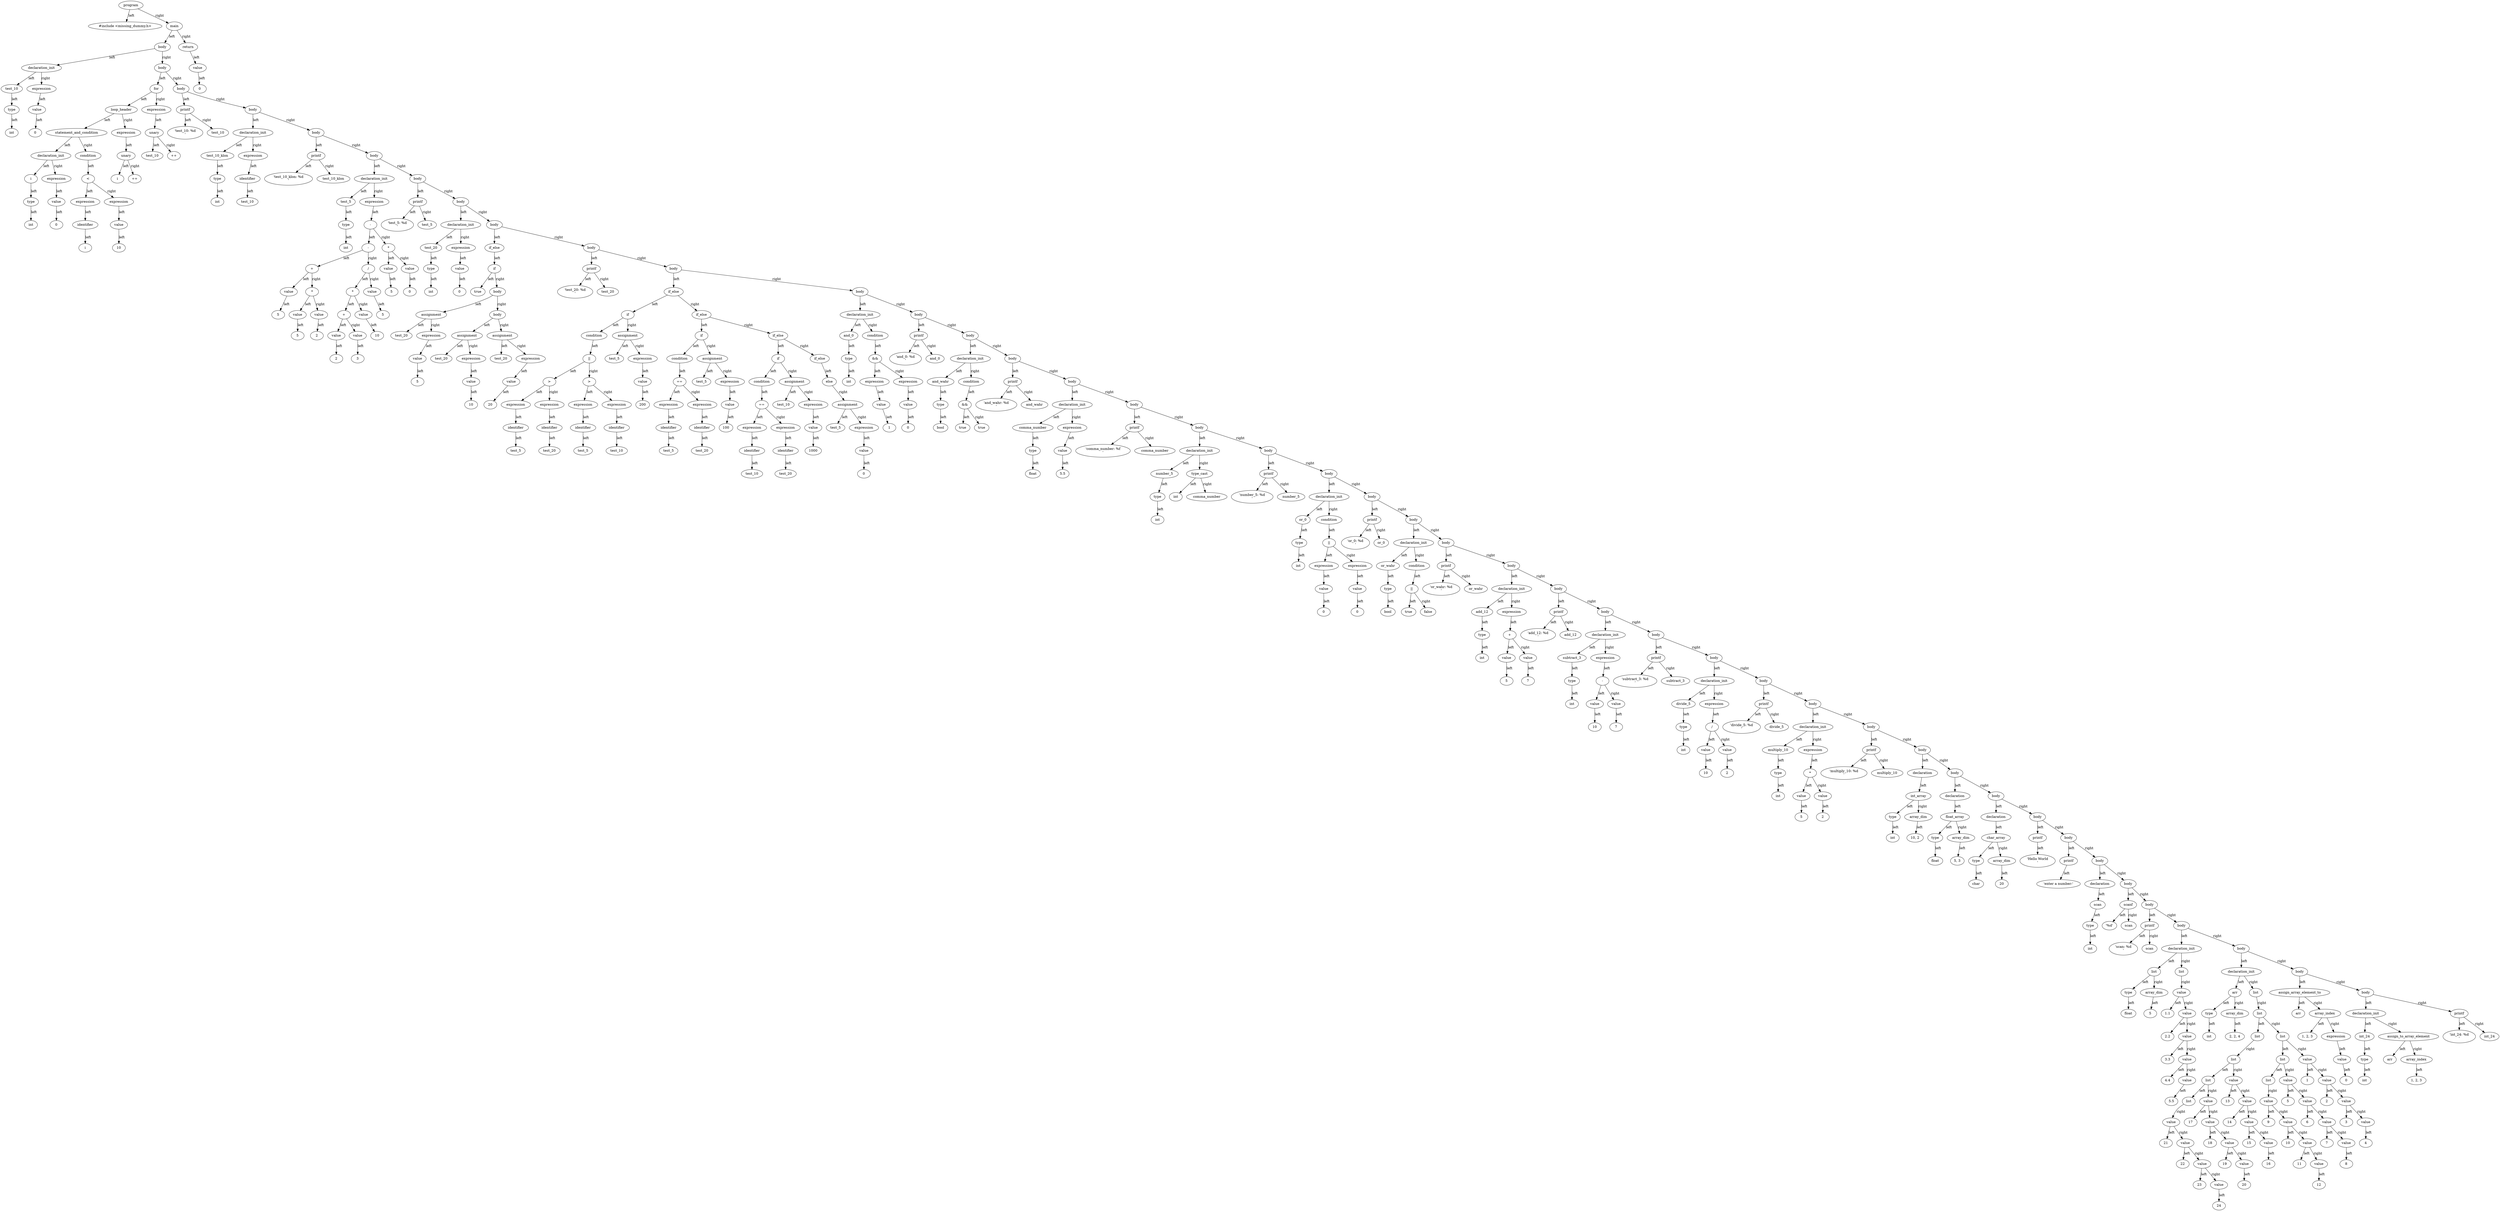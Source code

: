 digraph G {
"000001DC4036BE10" [label="program"];
"000001DC4036BE10" [label="program"];
"000001DC4036BE10" -> "000001DC4035E250" [label="left"];
"000001DC4035E250" [label="#include <missing_dummy.h>"];
"000001DC4035E250" [label="#include <missing_dummy.h>"];
"000001DC4036BE10" -> "000001DC4035E210" [label="right"];
"000001DC4035E210" [label="main"];
"000001DC4035E210" [label="main"];
"000001DC4035E210" -> "000001DC4036C350" [label="left"];
"000001DC4036C350" [label="body"];
"000001DC4036C350" [label="body"];
"000001DC4036C350" -> "000001DC4035DF90" [label="left"];
"000001DC4035DF90" [label="declaration_init"];
"000001DC4035DF90" [label="declaration_init"];
"000001DC4035DF90" -> "000001DC4035E270" [label="left"];
"000001DC4035E270" [label="test_10"];
"000001DC4035E270" [label="test_10"];
"000001DC4035E270" -> "000001DC4035DFB0" [label="left"];
"000001DC4035DFB0" [label="type"];
"000001DC4035DFB0" [label="type"];
"000001DC4035DFB0" -> "000001DC4035E010" [label="left"];
"000001DC4035E010" [label="int"];
"000001DC4035E010" [label="int"];
"000001DC4035DF90" -> "000001DC4035E1D0" [label="right"];
"000001DC4035E1D0" [label="expression"];
"000001DC4035E1D0" [label="expression"];
"000001DC4035E1D0" -> "000001DC4035E190" [label="left"];
"000001DC4035E190" [label="value"];
"000001DC4035E190" [label="value"];
"000001DC4035E190" -> "000001DC4035E0D0" [label="left"];
"000001DC4035E0D0" [label="0"];
"000001DC4035E0D0" [label="0"];
"000001DC4036C350" -> "000001DC4036C110" [label="right"];
"000001DC4036C110" [label="body"];
"000001DC4036C110" [label="body"];
"000001DC4036C110" -> "000001DC403648B0" [label="left"];
"000001DC403648B0" [label="for"];
"000001DC403648B0" [label="for"];
"000001DC403648B0" -> "000001DC40364CD0" [label="left"];
"000001DC40364CD0" [label="loop_header"];
"000001DC40364CD0" [label="loop_header"];
"000001DC40364CD0" -> "000001DC40364ED0" [label="left"];
"000001DC40364ED0" [label="statement_and_condition"];
"000001DC40364ED0" [label="statement_and_condition"];
"000001DC40364ED0" -> "000001DC40364D90" [label="left"];
"000001DC40364D90" [label="declaration_init"];
"000001DC40364D90" [label="declaration_init"];
"000001DC40364D90" -> "000001DC40364990" [label="left"];
"000001DC40364990" [label="i"];
"000001DC40364990" [label="i"];
"000001DC40364990" -> "000001DC4035E050" [label="left"];
"000001DC4035E050" [label="type"];
"000001DC4035E050" [label="type"];
"000001DC4035E050" -> "000001DC4035E030" [label="left"];
"000001DC4035E030" [label="int"];
"000001DC4035E030" [label="int"];
"000001DC40364D90" -> "000001DC4035E290" [label="right"];
"000001DC4035E290" [label="expression"];
"000001DC4035E290" [label="expression"];
"000001DC4035E290" -> "000001DC4035E110" [label="left"];
"000001DC4035E110" [label="value"];
"000001DC4035E110" [label="value"];
"000001DC4035E110" -> "000001DC4035E070" [label="left"];
"000001DC4035E070" [label="0"];
"000001DC4035E070" [label="0"];
"000001DC40364ED0" -> "000001DC40364FD0" [label="right"];
"000001DC40364FD0" [label="condition"];
"000001DC40364FD0" [label="condition"];
"000001DC40364FD0" -> "000001DC40364C90" [label="left"];
"000001DC40364C90" [label="<"];
"000001DC40364C90" [label="<"];
"000001DC40364C90" -> "000001DC40364C10" [label="left"];
"000001DC40364C10" [label="expression"];
"000001DC40364C10" [label="expression"];
"000001DC40364C10" -> "000001DC40364DF0" [label="left"];
"000001DC40364DF0" [label="identifier"];
"000001DC40364DF0" [label="identifier"];
"000001DC40364DF0" -> "000001DC40365030" [label="left"];
"000001DC40365030" [label="i"];
"000001DC40365030" [label="i"];
"000001DC40364C90" -> "000001DC40364B90" [label="right"];
"000001DC40364B90" [label="expression"];
"000001DC40364B90" [label="expression"];
"000001DC40364B90" -> "000001DC40364C30" [label="left"];
"000001DC40364C30" [label="value"];
"000001DC40364C30" [label="value"];
"000001DC40364C30" -> "000001DC403649F0" [label="left"];
"000001DC403649F0" [label="10"];
"000001DC403649F0" [label="10"];
"000001DC40364CD0" -> "000001DC40364A50" [label="right"];
"000001DC40364A50" [label="expression"];
"000001DC40364A50" [label="expression"];
"000001DC40364A50" -> "000001DC40364F10" [label="left"];
"000001DC40364F10" [label="unary"];
"000001DC40364F10" [label="unary"];
"000001DC40364F10" -> "000001DC40364CB0" [label="left"];
"000001DC40364CB0" [label="i"];
"000001DC40364CB0" [label="i"];
"000001DC40364F10" -> "000001DC40364AF0" [label="right"];
"000001DC40364AF0" [label="++"];
"000001DC40364AF0" [label="++"];
"000001DC403648B0" -> "000001DC40364C50" [label="right"];
"000001DC40364C50" [label="expression"];
"000001DC40364C50" [label="expression"];
"000001DC40364C50" -> "000001DC40364A90" [label="left"];
"000001DC40364A90" [label="unary"];
"000001DC40364A90" [label="unary"];
"000001DC40364A90" -> "000001DC40364E50" [label="left"];
"000001DC40364E50" [label="test_10"];
"000001DC40364E50" [label="test_10"];
"000001DC40364A90" -> "000001DC40364A70" [label="right"];
"000001DC40364A70" [label="++"];
"000001DC40364A70" [label="++"];
"000001DC4036C110" -> "000001DC4036C130" [label="right"];
"000001DC4036C130" [label="body"];
"000001DC4036C130" [label="body"];
"000001DC4036C130" -> "000001DC40364D70" [label="left"];
"000001DC40364D70" [label="printf"];
"000001DC40364D70" [label="printf"];
"000001DC40364D70" -> "000001DC40364950" [label="left"];
"000001DC40364950" [label="'test_10: %d\n'"];
"000001DC40364950" [label="'test_10: %d\n'"];
"000001DC40364D70" -> "000001DC40364DB0" [label="right"];
"000001DC40364DB0" [label="test_10"];
"000001DC40364DB0" [label="test_10"];
"000001DC4036C130" -> "000001DC4036BEB0" [label="right"];
"000001DC4036BEB0" [label="body"];
"000001DC4036BEB0" [label="body"];
"000001DC4036BEB0" -> "000001DC40364BF0" [label="left"];
"000001DC40364BF0" [label="declaration_init"];
"000001DC40364BF0" [label="declaration_init"];
"000001DC40364BF0" -> "000001DC40364930" [label="left"];
"000001DC40364930" [label="test_10_klon"];
"000001DC40364930" [label="test_10_klon"];
"000001DC40364930" -> "000001DC40364B50" [label="left"];
"000001DC40364B50" [label="type"];
"000001DC40364B50" [label="type"];
"000001DC40364B50" -> "000001DC40364B10" [label="left"];
"000001DC40364B10" [label="int"];
"000001DC40364B10" [label="int"];
"000001DC40364BF0" -> "000001DC40364BB0" [label="right"];
"000001DC40364BB0" [label="expression"];
"000001DC40364BB0" [label="expression"];
"000001DC40364BB0" -> "000001DC40364910" [label="left"];
"000001DC40364910" [label="identifier"];
"000001DC40364910" [label="identifier"];
"000001DC40364910" -> "000001DC40365010" [label="left"];
"000001DC40365010" [label="test_10"];
"000001DC40365010" [label="test_10"];
"000001DC4036BEB0" -> "000001DC4036C2D0" [label="right"];
"000001DC4036C2D0" [label="body"];
"000001DC4036C2D0" [label="body"];
"000001DC4036C2D0" -> "000001DC403649B0" [label="left"];
"000001DC403649B0" [label="printf"];
"000001DC403649B0" [label="printf"];
"000001DC403649B0" -> "000001DC40364D10" [label="left"];
"000001DC40364D10" [label="'test_10_klon: %d\n'"];
"000001DC40364D10" [label="'test_10_klon: %d\n'"];
"000001DC403649B0" -> "000001DC40364AD0" [label="right"];
"000001DC40364AD0" [label="test_10_klon"];
"000001DC40364AD0" [label="test_10_klon"];
"000001DC4036C2D0" -> "000001DC4036BE90" [label="right"];
"000001DC4036BE90" [label="body"];
"000001DC4036BE90" [label="body"];
"000001DC4036BE90" -> "000001DC403658F0" [label="left"];
"000001DC403658F0" [label="declaration_init"];
"000001DC403658F0" [label="declaration_init"];
"000001DC403658F0" -> "000001DC40365B30" [label="left"];
"000001DC40365B30" [label="test_5"];
"000001DC40365B30" [label="test_5"];
"000001DC40365B30" -> "000001DC403649D0" [label="left"];
"000001DC403649D0" [label="type"];
"000001DC403649D0" [label="type"];
"000001DC403649D0" -> "000001DC403648F0" [label="left"];
"000001DC403648F0" [label="int"];
"000001DC403648F0" [label="int"];
"000001DC403658F0" -> "000001DC40365970" [label="right"];
"000001DC40365970" [label="expression"];
"000001DC40365970" [label="expression"];
"000001DC40365970" -> "000001DC40365890" [label="left"];
"000001DC40365890" [label="-"];
"000001DC40365890" [label="-"];
"000001DC40365890" -> "000001DC40365850" [label="left"];
"000001DC40365850" [label="-"];
"000001DC40365850" [label="-"];
"000001DC40365850" -> "000001DC40365510" [label="left"];
"000001DC40365510" [label="+"];
"000001DC40365510" [label="+"];
"000001DC40365510" -> "000001DC40364E10" [label="left"];
"000001DC40364E10" [label="value"];
"000001DC40364E10" [label="value"];
"000001DC40364E10" -> "000001DC40364D50" [label="left"];
"000001DC40364D50" [label="5"];
"000001DC40364D50" [label="5"];
"000001DC40365510" -> "000001DC40365AF0" [label="right"];
"000001DC40365AF0" [label="*"];
"000001DC40365AF0" [label="*"];
"000001DC40365AF0" -> "000001DC40364E90" [label="left"];
"000001DC40364E90" [label="value"];
"000001DC40364E90" [label="value"];
"000001DC40364E90" -> "000001DC40364E70" [label="left"];
"000001DC40364E70" [label="5"];
"000001DC40364E70" [label="5"];
"000001DC40365AF0" -> "000001DC40364FB0" [label="right"];
"000001DC40364FB0" [label="value"];
"000001DC40364FB0" [label="value"];
"000001DC40364FB0" -> "000001DC40364F90" [label="left"];
"000001DC40364F90" [label="2"];
"000001DC40364F90" [label="2"];
"000001DC40365850" -> "000001DC40365550" [label="right"];
"000001DC40365550" [label="/"];
"000001DC40365550" [label="/"];
"000001DC40365550" -> "000001DC40365670" [label="left"];
"000001DC40365670" [label="*"];
"000001DC40365670" [label="*"];
"000001DC40365670" -> "000001DC40365950" [label="left"];
"000001DC40365950" [label="+"];
"000001DC40365950" [label="+"];
"000001DC40365950" -> "000001DC40365750" [label="left"];
"000001DC40365750" [label="value"];
"000001DC40365750" [label="value"];
"000001DC40365750" -> "000001DC40365B90" [label="left"];
"000001DC40365B90" [label="2"];
"000001DC40365B90" [label="2"];
"000001DC40365950" -> "000001DC40365C10" [label="right"];
"000001DC40365C10" [label="value"];
"000001DC40365C10" [label="value"];
"000001DC40365C10" -> "000001DC40365930" [label="left"];
"000001DC40365930" [label="3"];
"000001DC40365930" [label="3"];
"000001DC40365670" -> "000001DC40365B50" [label="right"];
"000001DC40365B50" [label="value"];
"000001DC40365B50" [label="value"];
"000001DC40365B50" -> "000001DC40365610" [label="left"];
"000001DC40365610" [label="10"];
"000001DC40365610" [label="10"];
"000001DC40365550" -> "000001DC40365A30" [label="right"];
"000001DC40365A30" [label="value"];
"000001DC40365A30" [label="value"];
"000001DC40365A30" -> "000001DC403657B0" [label="left"];
"000001DC403657B0" [label="5"];
"000001DC403657B0" [label="5"];
"000001DC40365890" -> "000001DC40365B10" [label="right"];
"000001DC40365B10" [label="*"];
"000001DC40365B10" [label="*"];
"000001DC40365B10" -> "000001DC40365630" [label="left"];
"000001DC40365630" [label="value"];
"000001DC40365630" [label="value"];
"000001DC40365630" -> "000001DC40365AD0" [label="left"];
"000001DC40365AD0" [label="5"];
"000001DC40365AD0" [label="5"];
"000001DC40365B10" -> "000001DC403655B0" [label="right"];
"000001DC403655B0" [label="value"];
"000001DC403655B0" [label="value"];
"000001DC403655B0" -> "000001DC40365870" [label="left"];
"000001DC40365870" [label="0"];
"000001DC40365870" [label="0"];
"000001DC4036BE90" -> "000001DC4036C490" [label="right"];
"000001DC4036C490" [label="body"];
"000001DC4036C490" [label="body"];
"000001DC4036C490" -> "000001DC403658D0" [label="left"];
"000001DC403658D0" [label="printf"];
"000001DC403658D0" [label="printf"];
"000001DC403658D0" -> "000001DC403659F0" [label="left"];
"000001DC403659F0" [label="'test_5: %d\n'"];
"000001DC403659F0" [label="'test_5: %d\n'"];
"000001DC403658D0" -> "000001DC40365BD0" [label="right"];
"000001DC40365BD0" [label="test_5"];
"000001DC40365BD0" [label="test_5"];
"000001DC4036C490" -> "000001DC4036C030" [label="right"];
"000001DC4036C030" [label="body"];
"000001DC4036C030" [label="body"];
"000001DC4036C030" -> "000001DC40365A10" [label="left"];
"000001DC40365A10" [label="declaration_init"];
"000001DC40365A10" [label="declaration_init"];
"000001DC40365A10" -> "000001DC40365990" [label="left"];
"000001DC40365990" [label="test_20"];
"000001DC40365990" [label="test_20"];
"000001DC40365990" -> "000001DC403656D0" [label="left"];
"000001DC403656D0" [label="type"];
"000001DC403656D0" [label="type"];
"000001DC403656D0" -> "000001DC40365650" [label="left"];
"000001DC40365650" [label="int"];
"000001DC40365650" [label="int"];
"000001DC40365A10" -> "000001DC40365690" [label="right"];
"000001DC40365690" [label="expression"];
"000001DC40365690" [label="expression"];
"000001DC40365690" -> "000001DC403659B0" [label="left"];
"000001DC403659B0" [label="value"];
"000001DC403659B0" [label="value"];
"000001DC403659B0" -> "000001DC40365570" [label="left"];
"000001DC40365570" [label="0"];
"000001DC40365570" [label="0"];
"000001DC4036C030" -> "000001DC4036C010" [label="right"];
"000001DC4036C010" [label="body"];
"000001DC4036C010" [label="body"];
"000001DC4036C010" -> "000001DC40366240" [label="left"];
"000001DC40366240" [label="if_else"];
"000001DC40366240" [label="if_else"];
"000001DC40366240" -> "000001DC403660E0" [label="left"];
"000001DC403660E0" [label="if"];
"000001DC403660E0" [label="if"];
"000001DC403660E0" -> "000001DC40365590" [label="left"];
"000001DC40365590" [label="true"];
"000001DC40365590" [label="true"];
"000001DC403660E0" -> "000001DC40366440" [label="right"];
"000001DC40366440" [label="body"];
"000001DC40366440" [label="body"];
"000001DC40366440" -> "000001DC40365710" [label="left"];
"000001DC40365710" [label="assignment"];
"000001DC40365710" [label="assignment"];
"000001DC40365710" -> "000001DC40365C50" [label="left"];
"000001DC40365C50" [label="test_20"];
"000001DC40365C50" [label="test_20"];
"000001DC40365710" -> "000001DC40365C30" [label="right"];
"000001DC40365C30" [label="expression"];
"000001DC40365C30" [label="expression"];
"000001DC40365C30" -> "000001DC403655D0" [label="left"];
"000001DC403655D0" [label="value"];
"000001DC403655D0" [label="value"];
"000001DC403655D0" -> "000001DC403656F0" [label="left"];
"000001DC403656F0" [label="5"];
"000001DC403656F0" [label="5"];
"000001DC40366440" -> "000001DC40366260" [label="right"];
"000001DC40366260" [label="body"];
"000001DC40366260" [label="body"];
"000001DC40366260" -> "000001DC40365830" [label="left"];
"000001DC40365830" [label="assignment"];
"000001DC40365830" [label="assignment"];
"000001DC40365830" -> "000001DC40365810" [label="left"];
"000001DC40365810" [label="test_20"];
"000001DC40365810" [label="test_20"];
"000001DC40365830" -> "000001DC403657D0" [label="right"];
"000001DC403657D0" [label="expression"];
"000001DC403657D0" [label="expression"];
"000001DC403657D0" -> "000001DC40365A50" [label="left"];
"000001DC40365A50" [label="value"];
"000001DC40365A50" [label="value"];
"000001DC40365A50" -> "000001DC40365770" [label="left"];
"000001DC40365770" [label="10"];
"000001DC40365770" [label="10"];
"000001DC40366260" -> "000001DC40365DC0" [label="right"];
"000001DC40365DC0" [label="assignment"];
"000001DC40365DC0" [label="assignment"];
"000001DC40365DC0" -> "000001DC40365F40" [label="left"];
"000001DC40365F40" [label="test_20"];
"000001DC40365F40" [label="test_20"];
"000001DC40365DC0" -> "000001DC403660A0" [label="right"];
"000001DC403660A0" [label="expression"];
"000001DC403660A0" [label="expression"];
"000001DC403660A0" -> "000001DC40365D60" [label="left"];
"000001DC40365D60" [label="value"];
"000001DC40365D60" [label="value"];
"000001DC40365D60" -> "000001DC40365EE0" [label="left"];
"000001DC40365EE0" [label="20"];
"000001DC40365EE0" [label="20"];
"000001DC4036C010" -> "000001DC4036C210" [label="right"];
"000001DC4036C210" [label="body"];
"000001DC4036C210" [label="body"];
"000001DC4036C210" -> "000001DC40365EA0" [label="left"];
"000001DC40365EA0" [label="printf"];
"000001DC40365EA0" [label="printf"];
"000001DC40365EA0" -> "000001DC40366180" [label="left"];
"000001DC40366180" [label="'test_20: %d\n'"];
"000001DC40366180" [label="'test_20: %d\n'"];
"000001DC40365EA0" -> "000001DC40366100" [label="right"];
"000001DC40366100" [label="test_20"];
"000001DC40366100" [label="test_20"];
"000001DC4036C210" -> "000001DC4036C1B0" [label="right"];
"000001DC4036C1B0" [label="body"];
"000001DC4036C1B0" [label="body"];
"000001DC4036C1B0" -> "000001DC403662E0" [label="left"];
"000001DC403662E0" [label="if_else"];
"000001DC403662E0" [label="if_else"];
"000001DC403662E0" -> "000001DC40365CE0" [label="left"];
"000001DC40365CE0" [label="if"];
"000001DC40365CE0" [label="if"];
"000001DC40365CE0" -> "000001DC40366400" [label="left"];
"000001DC40366400" [label="condition"];
"000001DC40366400" [label="condition"];
"000001DC40366400" -> "000001DC40366140" [label="left"];
"000001DC40366140" [label="||"];
"000001DC40366140" [label="||"];
"000001DC40366140" -> "000001DC40365DE0" [label="left"];
"000001DC40365DE0" [label=">"];
"000001DC40365DE0" [label=">"];
"000001DC40365DE0" -> "000001DC40366420" [label="left"];
"000001DC40366420" [label="expression"];
"000001DC40366420" [label="expression"];
"000001DC40366420" -> "000001DC40366280" [label="left"];
"000001DC40366280" [label="identifier"];
"000001DC40366280" [label="identifier"];
"000001DC40366280" -> "000001DC403661A0" [label="left"];
"000001DC403661A0" [label="test_5"];
"000001DC403661A0" [label="test_5"];
"000001DC40365DE0" -> "000001DC40365D40" [label="right"];
"000001DC40365D40" [label="expression"];
"000001DC40365D40" [label="expression"];
"000001DC40365D40" -> "000001DC403663A0" [label="left"];
"000001DC403663A0" [label="identifier"];
"000001DC403663A0" [label="identifier"];
"000001DC403663A0" -> "000001DC40366300" [label="left"];
"000001DC40366300" [label="test_20"];
"000001DC40366300" [label="test_20"];
"000001DC40366140" -> "000001DC403661E0" [label="right"];
"000001DC403661E0" [label=">"];
"000001DC403661E0" [label=">"];
"000001DC403661E0" -> "000001DC403663C0" [label="left"];
"000001DC403663C0" [label="expression"];
"000001DC403663C0" [label="expression"];
"000001DC403663C0" -> "000001DC40365FA0" [label="left"];
"000001DC40365FA0" [label="identifier"];
"000001DC40365FA0" [label="identifier"];
"000001DC40365FA0" -> "000001DC40365F20" [label="left"];
"000001DC40365F20" [label="test_5"];
"000001DC40365F20" [label="test_5"];
"000001DC403661E0" -> "000001DC40366120" [label="right"];
"000001DC40366120" [label="expression"];
"000001DC40366120" [label="expression"];
"000001DC40366120" -> "000001DC40365E60" [label="left"];
"000001DC40365E60" [label="identifier"];
"000001DC40365E60" [label="identifier"];
"000001DC40365E60" -> "000001DC40366340" [label="left"];
"000001DC40366340" [label="test_10"];
"000001DC40366340" [label="test_10"];
"000001DC40365CE0" -> "000001DC403662C0" [label="right"];
"000001DC403662C0" [label="assignment"];
"000001DC403662C0" [label="assignment"];
"000001DC403662C0" -> "000001DC40366360" [label="left"];
"000001DC40366360" [label="test_5"];
"000001DC40366360" [label="test_5"];
"000001DC403662C0" -> "000001DC40365F60" [label="right"];
"000001DC40365F60" [label="expression"];
"000001DC40365F60" [label="expression"];
"000001DC40365F60" -> "000001DC40365E00" [label="left"];
"000001DC40365E00" [label="value"];
"000001DC40365E00" [label="value"];
"000001DC40365E00" -> "000001DC403663E0" [label="left"];
"000001DC403663E0" [label="200"];
"000001DC403663E0" [label="200"];
"000001DC403662E0" -> "000001DC40366F40" [label="right"];
"000001DC40366F40" [label="if_else"];
"000001DC40366F40" [label="if_else"];
"000001DC40366F40" -> "000001DC40366B20" [label="left"];
"000001DC40366B20" [label="if"];
"000001DC40366B20" [label="if"];
"000001DC40366B20" -> "000001DC40366C20" [label="left"];
"000001DC40366C20" [label="condition"];
"000001DC40366C20" [label="condition"];
"000001DC40366C20" -> "000001DC40366A40" [label="left"];
"000001DC40366A40" [label="=="];
"000001DC40366A40" [label="=="];
"000001DC40366A40" -> "000001DC40365FC0" [label="left"];
"000001DC40365FC0" [label="expression"];
"000001DC40365FC0" [label="expression"];
"000001DC40365FC0" -> "000001DC40365D80" [label="left"];
"000001DC40365D80" [label="identifier"];
"000001DC40365D80" [label="identifier"];
"000001DC40365D80" -> "000001DC40365F00" [label="left"];
"000001DC40365F00" [label="test_5"];
"000001DC40365F00" [label="test_5"];
"000001DC40366A40" -> "000001DC40366E80" [label="right"];
"000001DC40366E80" [label="expression"];
"000001DC40366E80" [label="expression"];
"000001DC40366E80" -> "000001DC40366060" [label="left"];
"000001DC40366060" [label="identifier"];
"000001DC40366060" [label="identifier"];
"000001DC40366060" -> "000001DC40366020" [label="left"];
"000001DC40366020" [label="test_20"];
"000001DC40366020" [label="test_20"];
"000001DC40366B20" -> "000001DC40366DA0" [label="right"];
"000001DC40366DA0" [label="assignment"];
"000001DC40366DA0" [label="assignment"];
"000001DC40366DA0" -> "000001DC40366D80" [label="left"];
"000001DC40366D80" [label="test_5"];
"000001DC40366D80" [label="test_5"];
"000001DC40366DA0" -> "000001DC40367060" [label="right"];
"000001DC40367060" [label="expression"];
"000001DC40367060" [label="expression"];
"000001DC40367060" -> "000001DC40366D20" [label="left"];
"000001DC40366D20" [label="value"];
"000001DC40366D20" [label="value"];
"000001DC40366D20" -> "000001DC40366D00" [label="left"];
"000001DC40366D00" [label="100"];
"000001DC40366D00" [label="100"];
"000001DC40366F40" -> "000001DC40366DC0" [label="right"];
"000001DC40366DC0" [label="if_else"];
"000001DC40366DC0" [label="if_else"];
"000001DC40366DC0" -> "000001DC40366E00" [label="left"];
"000001DC40366E00" [label="if"];
"000001DC40366E00" [label="if"];
"000001DC40366E00" -> "000001DC40367040" [label="left"];
"000001DC40367040" [label="condition"];
"000001DC40367040" [label="condition"];
"000001DC40367040" -> "000001DC40366980" [label="left"];
"000001DC40366980" [label="=="];
"000001DC40366980" [label="=="];
"000001DC40366980" -> "000001DC40367000" [label="left"];
"000001DC40367000" [label="expression"];
"000001DC40367000" [label="expression"];
"000001DC40367000" -> "000001DC40366EE0" [label="left"];
"000001DC40366EE0" [label="identifier"];
"000001DC40366EE0" [label="identifier"];
"000001DC40366EE0" -> "000001DC40366E60" [label="left"];
"000001DC40366E60" [label="test_10"];
"000001DC40366E60" [label="test_10"];
"000001DC40366980" -> "000001DC40366BA0" [label="right"];
"000001DC40366BA0" [label="expression"];
"000001DC40366BA0" [label="expression"];
"000001DC40366BA0" -> "000001DC40366D40" [label="left"];
"000001DC40366D40" [label="identifier"];
"000001DC40366D40" [label="identifier"];
"000001DC40366D40" -> "000001DC40366C40" [label="left"];
"000001DC40366C40" [label="test_20"];
"000001DC40366C40" [label="test_20"];
"000001DC40366E00" -> "000001DC40366960" [label="right"];
"000001DC40366960" [label="assignment"];
"000001DC40366960" [label="assignment"];
"000001DC40366960" -> "000001DC40366C60" [label="left"];
"000001DC40366C60" [label="test_10"];
"000001DC40366C60" [label="test_10"];
"000001DC40366960" -> "000001DC40366920" [label="right"];
"000001DC40366920" [label="expression"];
"000001DC40366920" [label="expression"];
"000001DC40366920" -> "000001DC40366900" [label="left"];
"000001DC40366900" [label="value"];
"000001DC40366900" [label="value"];
"000001DC40366900" -> "000001DC403669C0" [label="left"];
"000001DC403669C0" [label="1000"];
"000001DC403669C0" [label="1000"];
"000001DC40366DC0" -> "000001DC40366E20" [label="right"];
"000001DC40366E20" [label="if_else"];
"000001DC40366E20" [label="if_else"];
"000001DC40366E20" -> "000001DC40366EA0" [label="left"];
"000001DC40366EA0" [label="else"];
"000001DC40366EA0" [label="else"];
"000001DC40366EA0" -> "000001DC40366CE0" [label="right"];
"000001DC40366CE0" [label="assignment"];
"000001DC40366CE0" [label="assignment"];
"000001DC40366CE0" -> "000001DC40366B80" [label="left"];
"000001DC40366B80" [label="test_5"];
"000001DC40366B80" [label="test_5"];
"000001DC40366CE0" -> "000001DC403669A0" [label="right"];
"000001DC403669A0" [label="expression"];
"000001DC403669A0" [label="expression"];
"000001DC403669A0" -> "000001DC40366CA0" [label="left"];
"000001DC40366CA0" [label="value"];
"000001DC40366CA0" [label="value"];
"000001DC40366CA0" -> "000001DC40366C80" [label="left"];
"000001DC40366C80" [label="0"];
"000001DC40366C80" [label="0"];
"000001DC4036C1B0" -> "000001DC4036AC90" [label="right"];
"000001DC4036AC90" [label="body"];
"000001DC4036AC90" [label="body"];
"000001DC4036AC90" -> "000001DC40366A20" [label="left"];
"000001DC40366A20" [label="declaration_init"];
"000001DC40366A20" [label="declaration_init"];
"000001DC40366A20" -> "000001DC40366A00" [label="left"];
"000001DC40366A00" [label="and_0"];
"000001DC40366A00" [label="and_0"];
"000001DC40366A00" -> "000001DC40366E40" [label="left"];
"000001DC40366E40" [label="type"];
"000001DC40366E40" [label="type"];
"000001DC40366E40" -> "000001DC40366A60" [label="left"];
"000001DC40366A60" [label="int"];
"000001DC40366A60" [label="int"];
"000001DC40366A20" -> "000001DC40366FC0" [label="right"];
"000001DC40366FC0" [label="condition"];
"000001DC40366FC0" [label="condition"];
"000001DC40366FC0" -> "000001DC40366F80" [label="left"];
"000001DC40366F80" [label="&&"];
"000001DC40366F80" [label="&&"];
"000001DC40366F80" -> "000001DC40366FA0" [label="left"];
"000001DC40366FA0" [label="expression"];
"000001DC40366FA0" [label="expression"];
"000001DC40366FA0" -> "000001DC40366EC0" [label="left"];
"000001DC40366EC0" [label="value"];
"000001DC40366EC0" [label="value"];
"000001DC40366EC0" -> "000001DC403669E0" [label="left"];
"000001DC403669E0" [label="1"];
"000001DC403669E0" [label="1"];
"000001DC40366F80" -> "000001DC40366F20" [label="right"];
"000001DC40366F20" [label="expression"];
"000001DC40366F20" [label="expression"];
"000001DC40366F20" -> "000001DC40366F60" [label="left"];
"000001DC40366F60" [label="value"];
"000001DC40366F60" [label="value"];
"000001DC40366F60" -> "000001DC40366F00" [label="left"];
"000001DC40366F00" [label="0"];
"000001DC40366F00" [label="0"];
"000001DC4036AC90" -> "000001DC4036AC70" [label="right"];
"000001DC4036AC70" [label="body"];
"000001DC4036AC70" [label="body"];
"000001DC4036AC70" -> "000001DC403674B0" [label="left"];
"000001DC403674B0" [label="printf"];
"000001DC403674B0" [label="printf"];
"000001DC403674B0" -> "000001DC40367270" [label="left"];
"000001DC40367270" [label="'and_0: %d\n'"];
"000001DC40367270" [label="'and_0: %d\n'"];
"000001DC403674B0" -> "000001DC40367390" [label="right"];
"000001DC40367390" [label="and_0"];
"000001DC40367390" [label="and_0"];
"000001DC4036AC70" -> "000001DC4036AC30" [label="right"];
"000001DC4036AC30" [label="body"];
"000001DC4036AC30" [label="body"];
"000001DC4036AC30" -> "000001DC40367650" [label="left"];
"000001DC40367650" [label="declaration_init"];
"000001DC40367650" [label="declaration_init"];
"000001DC40367650" -> "000001DC40367470" [label="left"];
"000001DC40367470" [label="and_wahr"];
"000001DC40367470" [label="and_wahr"];
"000001DC40367470" -> "000001DC40367630" [label="left"];
"000001DC40367630" [label="type"];
"000001DC40367630" [label="type"];
"000001DC40367630" -> "000001DC40367290" [label="left"];
"000001DC40367290" [label="bool"];
"000001DC40367290" [label="bool"];
"000001DC40367650" -> "000001DC40367150" [label="right"];
"000001DC40367150" [label="condition"];
"000001DC40367150" [label="condition"];
"000001DC40367150" -> "000001DC40367170" [label="left"];
"000001DC40367170" [label="&&"];
"000001DC40367170" [label="&&"];
"000001DC40367170" -> "000001DC40367750" [label="left"];
"000001DC40367750" [label="true"];
"000001DC40367750" [label="true"];
"000001DC40367170" -> "000001DC403673B0" [label="right"];
"000001DC403673B0" [label="true"];
"000001DC403673B0" [label="true"];
"000001DC4036AC30" -> "000001DC4036AC10" [label="right"];
"000001DC4036AC10" [label="body"];
"000001DC4036AC10" [label="body"];
"000001DC4036AC10" -> "000001DC40367210" [label="left"];
"000001DC40367210" [label="printf"];
"000001DC40367210" [label="printf"];
"000001DC40367210" -> "000001DC403674D0" [label="left"];
"000001DC403674D0" [label="'and_wahr: %d\n'"];
"000001DC403674D0" [label="'and_wahr: %d\n'"];
"000001DC40367210" -> "000001DC403671B0" [label="right"];
"000001DC403671B0" [label="and_wahr"];
"000001DC403671B0" [label="and_wahr"];
"000001DC4036AC10" -> "000001DC4036ABD0" [label="right"];
"000001DC4036ABD0" [label="body"];
"000001DC4036ABD0" [label="body"];
"000001DC4036ABD0" -> "000001DC403674F0" [label="left"];
"000001DC403674F0" [label="declaration_init"];
"000001DC403674F0" [label="declaration_init"];
"000001DC403674F0" -> "000001DC40367590" [label="left"];
"000001DC40367590" [label="comma_number"];
"000001DC40367590" [label="comma_number"];
"000001DC40367590" -> "000001DC403677F0" [label="left"];
"000001DC403677F0" [label="type"];
"000001DC403677F0" [label="type"];
"000001DC403677F0" -> "000001DC403671D0" [label="left"];
"000001DC403671D0" [label="float"];
"000001DC403671D0" [label="float"];
"000001DC403674F0" -> "000001DC40367570" [label="right"];
"000001DC40367570" [label="expression"];
"000001DC40367570" [label="expression"];
"000001DC40367570" -> "000001DC40367810" [label="left"];
"000001DC40367810" [label="value"];
"000001DC40367810" [label="value"];
"000001DC40367810" -> "000001DC40367130" [label="left"];
"000001DC40367130" [label="5.5"];
"000001DC40367130" [label="5.5"];
"000001DC4036ABD0" -> "000001DC4036ABB0" [label="right"];
"000001DC4036ABB0" [label="body"];
"000001DC4036ABB0" [label="body"];
"000001DC4036ABB0" -> "000001DC403671F0" [label="left"];
"000001DC403671F0" [label="printf"];
"000001DC403671F0" [label="printf"];
"000001DC403671F0" -> "000001DC40367690" [label="left"];
"000001DC40367690" [label="'comma_number: %f\n'"];
"000001DC40367690" [label="'comma_number: %f\n'"];
"000001DC403671F0" -> "000001DC40367510" [label="right"];
"000001DC40367510" [label="comma_number"];
"000001DC40367510" [label="comma_number"];
"000001DC4036ABB0" -> "000001DC4036AF10" [label="right"];
"000001DC4036AF10" [label="body"];
"000001DC4036AF10" [label="body"];
"000001DC4036AF10" -> "000001DC403676F0" [label="left"];
"000001DC403676F0" [label="declaration_init"];
"000001DC403676F0" [label="declaration_init"];
"000001DC403676F0" -> "000001DC403673F0" [label="left"];
"000001DC403673F0" [label="number_5"];
"000001DC403673F0" [label="number_5"];
"000001DC403673F0" -> "000001DC40367310" [label="left"];
"000001DC40367310" [label="type"];
"000001DC40367310" [label="type"];
"000001DC40367310" -> "000001DC403675D0" [label="left"];
"000001DC403675D0" [label="int"];
"000001DC403675D0" [label="int"];
"000001DC403676F0" -> "000001DC403676D0" [label="right"];
"000001DC403676D0" [label="type_cast"];
"000001DC403676D0" [label="type_cast"];
"000001DC403676D0" -> "000001DC403673D0" [label="left"];
"000001DC403673D0" [label="int"];
"000001DC403673D0" [label="int"];
"000001DC403676D0" -> "000001DC40367250" [label="right"];
"000001DC40367250" [label="comma_number"];
"000001DC40367250" [label="comma_number"];
"000001DC4036AF10" -> "000001DC4036AEF0" [label="right"];
"000001DC4036AEF0" [label="body"];
"000001DC4036AEF0" [label="body"];
"000001DC4036AEF0" -> "000001DC40367850" [label="left"];
"000001DC40367850" [label="printf"];
"000001DC40367850" [label="printf"];
"000001DC40367850" -> "000001DC40367730" [label="left"];
"000001DC40367730" [label="'number_5: %d\n'"];
"000001DC40367730" [label="'number_5: %d\n'"];
"000001DC40367850" -> "000001DC403677D0" [label="right"];
"000001DC403677D0" [label="number_5"];
"000001DC403677D0" [label="number_5"];
"000001DC4036AEF0" -> "000001DC4036A9D0" [label="right"];
"000001DC4036A9D0" [label="body"];
"000001DC4036A9D0" [label="body"];
"000001DC4036A9D0" -> "000001DC403683F0" [label="left"];
"000001DC403683F0" [label="declaration_init"];
"000001DC403683F0" [label="declaration_init"];
"000001DC403683F0" -> "000001DC40368010" [label="left"];
"000001DC40368010" [label="or_0"];
"000001DC40368010" [label="or_0"];
"000001DC40368010" -> "000001DC40367D30" [label="left"];
"000001DC40367D30" [label="type"];
"000001DC40367D30" [label="type"];
"000001DC40367D30" -> "000001DC40367110" [label="left"];
"000001DC40367110" [label="int"];
"000001DC40367110" [label="int"];
"000001DC403683F0" -> "000001DC40367F90" [label="right"];
"000001DC40367F90" [label="condition"];
"000001DC40367F90" [label="condition"];
"000001DC40367F90" -> "000001DC40368230" [label="left"];
"000001DC40368230" [label="||"];
"000001DC40368230" [label="||"];
"000001DC40368230" -> "000001DC40368370" [label="left"];
"000001DC40368370" [label="expression"];
"000001DC40368370" [label="expression"];
"000001DC40368370" -> "000001DC403681F0" [label="left"];
"000001DC403681F0" [label="value"];
"000001DC403681F0" [label="value"];
"000001DC403681F0" -> "000001DC40367E10" [label="left"];
"000001DC40367E10" [label="0"];
"000001DC40367E10" [label="0"];
"000001DC40368230" -> "000001DC40367E30" [label="right"];
"000001DC40367E30" [label="expression"];
"000001DC40367E30" [label="expression"];
"000001DC40367E30" -> "000001DC40367DB0" [label="left"];
"000001DC40367DB0" [label="value"];
"000001DC40367DB0" [label="value"];
"000001DC40367DB0" -> "000001DC40368410" [label="left"];
"000001DC40368410" [label="0"];
"000001DC40368410" [label="0"];
"000001DC4036A9D0" -> "000001DC4036AB70" [label="right"];
"000001DC4036AB70" [label="body"];
"000001DC4036AB70" [label="body"];
"000001DC4036AB70" -> "000001DC40368030" [label="left"];
"000001DC40368030" [label="printf"];
"000001DC40368030" [label="printf"];
"000001DC40368030" -> "000001DC40367E90" [label="left"];
"000001DC40367E90" [label="'or_0: %d\n'"];
"000001DC40367E90" [label="'or_0: %d\n'"];
"000001DC40368030" -> "000001DC403680B0" [label="right"];
"000001DC403680B0" [label="or_0"];
"000001DC403680B0" [label="or_0"];
"000001DC4036AB70" -> "000001DC4036AA30" [label="right"];
"000001DC4036AA30" [label="body"];
"000001DC4036AA30" [label="body"];
"000001DC4036AA30" -> "000001DC403682B0" [label="left"];
"000001DC403682B0" [label="declaration_init"];
"000001DC403682B0" [label="declaration_init"];
"000001DC403682B0" -> "000001DC403684B0" [label="left"];
"000001DC403684B0" [label="or_wahr"];
"000001DC403684B0" [label="or_wahr"];
"000001DC403684B0" -> "000001DC40368470" [label="left"];
"000001DC40368470" [label="type"];
"000001DC40368470" [label="type"];
"000001DC40368470" -> "000001DC40368150" [label="left"];
"000001DC40368150" [label="bool"];
"000001DC40368150" [label="bool"];
"000001DC403682B0" -> "000001DC403682F0" [label="right"];
"000001DC403682F0" [label="condition"];
"000001DC403682F0" [label="condition"];
"000001DC403682F0" -> "000001DC40368390" [label="left"];
"000001DC40368390" [label="||"];
"000001DC40368390" [label="||"];
"000001DC40368390" -> "000001DC40368190" [label="left"];
"000001DC40368190" [label="true"];
"000001DC40368190" [label="true"];
"000001DC40368390" -> "000001DC40367FB0" [label="right"];
"000001DC40367FB0" [label="false"];
"000001DC40367FB0" [label="false"];
"000001DC4036AA30" -> "000001DC4036AB50" [label="right"];
"000001DC4036AB50" [label="body"];
"000001DC4036AB50" [label="body"];
"000001DC4036AB50" -> "000001DC40367F10" [label="left"];
"000001DC40367F10" [label="printf"];
"000001DC40367F10" [label="printf"];
"000001DC40367F10" -> "000001DC403681B0" [label="left"];
"000001DC403681B0" [label="'or_wahr: %d\n'"];
"000001DC403681B0" [label="'or_wahr: %d\n'"];
"000001DC40367F10" -> "000001DC40367D50" [label="right"];
"000001DC40367D50" [label="or_wahr"];
"000001DC40367D50" [label="or_wahr"];
"000001DC4036AB50" -> "000001DC4036AEB0" [label="right"];
"000001DC4036AEB0" [label="body"];
"000001DC4036AEB0" [label="body"];
"000001DC4036AEB0" -> "000001DC40367FD0" [label="left"];
"000001DC40367FD0" [label="declaration_init"];
"000001DC40367FD0" [label="declaration_init"];
"000001DC40367FD0" -> "000001DC40368350" [label="left"];
"000001DC40368350" [label="add_12"];
"000001DC40368350" [label="add_12"];
"000001DC40368350" -> "000001DC40368330" [label="left"];
"000001DC40368330" [label="type"];
"000001DC40368330" [label="type"];
"000001DC40368330" -> "000001DC403680F0" [label="left"];
"000001DC403680F0" [label="int"];
"000001DC403680F0" [label="int"];
"000001DC40367FD0" -> "000001DC403682D0" [label="right"];
"000001DC403682D0" [label="expression"];
"000001DC403682D0" [label="expression"];
"000001DC403682D0" -> "000001DC40367D70" [label="left"];
"000001DC40367D70" [label="+"];
"000001DC40367D70" [label="+"];
"000001DC40367D70" -> "000001DC40368090" [label="left"];
"000001DC40368090" [label="value"];
"000001DC40368090" [label="value"];
"000001DC40368090" -> "000001DC40367EB0" [label="left"];
"000001DC40367EB0" [label="5"];
"000001DC40367EB0" [label="5"];
"000001DC40367D70" -> "000001DC40368250" [label="right"];
"000001DC40368250" [label="value"];
"000001DC40368250" [label="value"];
"000001DC40368250" -> "000001DC40368210" [label="left"];
"000001DC40368210" [label="7"];
"000001DC40368210" [label="7"];
"000001DC4036AEB0" -> "000001DC4036AA90" [label="right"];
"000001DC4036AA90" [label="body"];
"000001DC4036AA90" [label="body"];
"000001DC4036AA90" -> "000001DC40368450" [label="left"];
"000001DC40368450" [label="printf"];
"000001DC40368450" [label="printf"];
"000001DC40368450" -> "000001DC40368110" [label="left"];
"000001DC40368110" [label="'add_12: %d\n'"];
"000001DC40368110" [label="'add_12: %d\n'"];
"000001DC40368450" -> "000001DC40368430" [label="right"];
"000001DC40368430" [label="add_12"];
"000001DC40368430" [label="add_12"];
"000001DC4036AA90" -> "000001DC4036AE90" [label="right"];
"000001DC4036AE90" [label="body"];
"000001DC4036AE90" [label="body"];
"000001DC4036AE90" -> "000001DC403692B0" [label="left"];
"000001DC403692B0" [label="declaration_init"];
"000001DC403692B0" [label="declaration_init"];
"000001DC403692B0" -> "000001DC403692D0" [label="left"];
"000001DC403692D0" [label="subtract_3"];
"000001DC403692D0" [label="subtract_3"];
"000001DC403692D0" -> "000001DC40367DF0" [label="left"];
"000001DC40367DF0" [label="type"];
"000001DC40367DF0" [label="type"];
"000001DC40367DF0" -> "000001DC40367D90" [label="left"];
"000001DC40367D90" [label="int"];
"000001DC40367D90" [label="int"];
"000001DC403692B0" -> "000001DC40368050" [label="right"];
"000001DC40368050" [label="expression"];
"000001DC40368050" [label="expression"];
"000001DC40368050" -> "000001DC40367F70" [label="left"];
"000001DC40367F70" [label="-"];
"000001DC40367F70" [label="-"];
"000001DC40367F70" -> "000001DC40367E70" [label="left"];
"000001DC40367E70" [label="value"];
"000001DC40367E70" [label="value"];
"000001DC40367E70" -> "000001DC40367E50" [label="left"];
"000001DC40367E50" [label="10"];
"000001DC40367E50" [label="10"];
"000001DC40367F70" -> "000001DC40367F50" [label="right"];
"000001DC40367F50" [label="value"];
"000001DC40367F50" [label="value"];
"000001DC40367F50" -> "000001DC40367F30" [label="left"];
"000001DC40367F30" [label="7"];
"000001DC40367F30" [label="7"];
"000001DC4036AE90" -> "000001DC4036B0F0" [label="right"];
"000001DC4036B0F0" [label="body"];
"000001DC4036B0F0" [label="body"];
"000001DC4036B0F0" -> "000001DC40369390" [label="left"];
"000001DC40369390" [label="printf"];
"000001DC40369390" [label="printf"];
"000001DC40369390" -> "000001DC403691D0" [label="left"];
"000001DC403691D0" [label="'subtract_3: %d\n'"];
"000001DC403691D0" [label="'subtract_3: %d\n'"];
"000001DC40369390" -> "000001DC403694D0" [label="right"];
"000001DC403694D0" [label="subtract_3"];
"000001DC403694D0" [label="subtract_3"];
"000001DC4036B0F0" -> "000001DC4036B090" [label="right"];
"000001DC4036B090" [label="body"];
"000001DC4036B090" [label="body"];
"000001DC4036B090" -> "000001DC403690F0" [label="left"];
"000001DC403690F0" [label="declaration_init"];
"000001DC403690F0" [label="declaration_init"];
"000001DC403690F0" -> "000001DC403692F0" [label="left"];
"000001DC403692F0" [label="divide_5"];
"000001DC403692F0" [label="divide_5"];
"000001DC403692F0" -> "000001DC40368E70" [label="left"];
"000001DC40368E70" [label="type"];
"000001DC40368E70" [label="type"];
"000001DC40368E70" -> "000001DC40368DF0" [label="left"];
"000001DC40368DF0" [label="int"];
"000001DC40368DF0" [label="int"];
"000001DC403690F0" -> "000001DC403690B0" [label="right"];
"000001DC403690B0" [label="expression"];
"000001DC403690B0" [label="expression"];
"000001DC403690B0" -> "000001DC403690D0" [label="left"];
"000001DC403690D0" [label="/"];
"000001DC403690D0" [label="/"];
"000001DC403690D0" -> "000001DC40368E30" [label="left"];
"000001DC40368E30" [label="value"];
"000001DC40368E30" [label="value"];
"000001DC40368E30" -> "000001DC40368FD0" [label="left"];
"000001DC40368FD0" [label="10"];
"000001DC40368FD0" [label="10"];
"000001DC403690D0" -> "000001DC40368E50" [label="right"];
"000001DC40368E50" [label="value"];
"000001DC40368E50" [label="value"];
"000001DC40368E50" -> "000001DC40369270" [label="left"];
"000001DC40369270" [label="2"];
"000001DC40369270" [label="2"];
"000001DC4036B090" -> "000001DC4036ABF0" [label="right"];
"000001DC4036ABF0" [label="body"];
"000001DC4036ABF0" [label="body"];
"000001DC4036ABF0" -> "000001DC40369150" [label="left"];
"000001DC40369150" [label="printf"];
"000001DC40369150" [label="printf"];
"000001DC40369150" -> "000001DC40369250" [label="left"];
"000001DC40369250" [label="'divide_5: %d\n'"];
"000001DC40369250" [label="'divide_5: %d\n'"];
"000001DC40369150" -> "000001DC40369170" [label="right"];
"000001DC40369170" [label="divide_5"];
"000001DC40369170" [label="divide_5"];
"000001DC4036ABF0" -> "000001DC4036B070" [label="right"];
"000001DC4036B070" [label="body"];
"000001DC4036B070" [label="body"];
"000001DC4036B070" -> "000001DC40369210" [label="left"];
"000001DC40369210" [label="declaration_init"];
"000001DC40369210" [label="declaration_init"];
"000001DC40369210" -> "000001DC403693D0" [label="left"];
"000001DC403693D0" [label="multiply_10"];
"000001DC403693D0" [label="multiply_10"];
"000001DC403693D0" -> "000001DC40368D50" [label="left"];
"000001DC40368D50" [label="type"];
"000001DC40368D50" [label="type"];
"000001DC40368D50" -> "000001DC40369350" [label="left"];
"000001DC40369350" [label="int"];
"000001DC40369350" [label="int"];
"000001DC40369210" -> "000001DC40369290" [label="right"];
"000001DC40369290" [label="expression"];
"000001DC40369290" [label="expression"];
"000001DC40369290" -> "000001DC40369190" [label="left"];
"000001DC40369190" [label="*"];
"000001DC40369190" [label="*"];
"000001DC40369190" -> "000001DC40369070" [label="left"];
"000001DC40369070" [label="value"];
"000001DC40369070" [label="value"];
"000001DC40369070" -> "000001DC403693B0" [label="left"];
"000001DC403693B0" [label="5"];
"000001DC403693B0" [label="5"];
"000001DC40369190" -> "000001DC40368DB0" [label="right"];
"000001DC40368DB0" [label="value"];
"000001DC40368DB0" [label="value"];
"000001DC40368DB0" -> "000001DC40368DD0" [label="left"];
"000001DC40368DD0" [label="2"];
"000001DC40368DD0" [label="2"];
"000001DC4036B070" -> "000001DC4036AD50" [label="right"];
"000001DC4036AD50" [label="body"];
"000001DC4036AD50" [label="body"];
"000001DC4036AD50" -> "000001DC40369470" [label="left"];
"000001DC40369470" [label="printf"];
"000001DC40369470" [label="printf"];
"000001DC40369470" -> "000001DC40368ED0" [label="left"];
"000001DC40368ED0" [label="'multiply_10: %d\n'"];
"000001DC40368ED0" [label="'multiply_10: %d\n'"];
"000001DC40369470" -> "000001DC40368EF0" [label="right"];
"000001DC40368EF0" [label="multiply_10"];
"000001DC40368EF0" [label="multiply_10"];
"000001DC4036AD50" -> "000001DC4036AE10" [label="right"];
"000001DC4036AE10" [label="body"];
"000001DC4036AE10" [label="body"];
"000001DC4036AE10" -> "000001DC40369410" [label="left"];
"000001DC40369410" [label="declaration"];
"000001DC40369410" [label="declaration"];
"000001DC40369410" -> "000001DC40369370" [label="left"];
"000001DC40369370" [label="int_array"];
"000001DC40369370" [label="int_array"];
"000001DC40369370" -> "000001DC403694B0" [label="left"];
"000001DC403694B0" [label="type"];
"000001DC403694B0" [label="type"];
"000001DC403694B0" -> "000001DC40368D90" [label="left"];
"000001DC40368D90" [label="int"];
"000001DC40368D90" [label="int"];
"000001DC40369370" -> "000001DC40368FB0" [label="right"];
"000001DC40368FB0" [label="array_dim"];
"000001DC40368FB0" [label="array_dim"];
"000001DC40368FB0" -> "000001DC40368F50" [label="left"];
"000001DC40368F50" [label="10, 2"];
"000001DC40368F50" [label="10, 2"];
"000001DC4036AE10" -> "000001DC4036A9B0" [label="right"];
"000001DC4036A9B0" [label="body"];
"000001DC4036A9B0" [label="body"];
"000001DC4036A9B0" -> "000001DC403699E0" [label="left"];
"000001DC403699E0" [label="declaration"];
"000001DC403699E0" [label="declaration"];
"000001DC403699E0" -> "000001DC40369C20" [label="left"];
"000001DC40369C20" [label="float_array"];
"000001DC40369C20" [label="float_array"];
"000001DC40369C20" -> "000001DC40369C00" [label="left"];
"000001DC40369C00" [label="type"];
"000001DC40369C00" [label="type"];
"000001DC40369C00" -> "000001DC40369700" [label="left"];
"000001DC40369700" [label="float"];
"000001DC40369700" [label="float"];
"000001DC40369C20" -> "000001DC40369620" [label="right"];
"000001DC40369620" [label="array_dim"];
"000001DC40369620" [label="array_dim"];
"000001DC40369620" -> "000001DC403697C0" [label="left"];
"000001DC403697C0" [label="5, 3"];
"000001DC403697C0" [label="5, 3"];
"000001DC4036A9B0" -> "000001DC4036ADF0" [label="right"];
"000001DC4036ADF0" [label="body"];
"000001DC4036ADF0" [label="body"];
"000001DC4036ADF0" -> "000001DC40369900" [label="left"];
"000001DC40369900" [label="declaration"];
"000001DC40369900" [label="declaration"];
"000001DC40369900" -> "000001DC40369940" [label="left"];
"000001DC40369940" [label="char_array"];
"000001DC40369940" [label="char_array"];
"000001DC40369940" -> "000001DC40369980" [label="left"];
"000001DC40369980" [label="type"];
"000001DC40369980" [label="type"];
"000001DC40369980" -> "000001DC40369660" [label="left"];
"000001DC40369660" [label="char"];
"000001DC40369660" [label="char"];
"000001DC40369940" -> "000001DC403695C0" [label="right"];
"000001DC403695C0" [label="array_dim"];
"000001DC403695C0" [label="array_dim"];
"000001DC403695C0" -> "000001DC40369AC0" [label="left"];
"000001DC40369AC0" [label="20"];
"000001DC40369AC0" [label="20"];
"000001DC4036ADF0" -> "000001DC4036ACD0" [label="right"];
"000001DC4036ACD0" [label="body"];
"000001DC4036ACD0" [label="body"];
"000001DC4036ACD0" -> "000001DC40369680" [label="left"];
"000001DC40369680" [label="printf"];
"000001DC40369680" [label="printf"];
"000001DC40369680" -> "000001DC40369560" [label="left"];
"000001DC40369560" [label="'Hello World\n'"];
"000001DC40369560" [label="'Hello World\n'"];
"000001DC4036ACD0" -> "000001DC4036AB30" [label="right"];
"000001DC4036AB30" [label="body"];
"000001DC4036AB30" [label="body"];
"000001DC4036AB30" -> "000001DC40369BA0" [label="left"];
"000001DC40369BA0" [label="printf"];
"000001DC40369BA0" [label="printf"];
"000001DC40369BA0" -> "000001DC40369A20" [label="left"];
"000001DC40369A20" [label="'enter a number:'"];
"000001DC40369A20" [label="'enter a number:'"];
"000001DC4036AB30" -> "000001DC4036AF90" [label="right"];
"000001DC4036AF90" [label="body"];
"000001DC4036AF90" [label="body"];
"000001DC4036AF90" -> "000001DC40369A60" [label="left"];
"000001DC40369A60" [label="declaration"];
"000001DC40369A60" [label="declaration"];
"000001DC40369A60" -> "000001DC403696A0" [label="left"];
"000001DC403696A0" [label="scan"];
"000001DC403696A0" [label="scan"];
"000001DC403696A0" -> "000001DC403695E0" [label="left"];
"000001DC403695E0" [label="type"];
"000001DC403695E0" [label="type"];
"000001DC403695E0" -> "000001DC40369C40" [label="left"];
"000001DC40369C40" [label="int"];
"000001DC40369C40" [label="int"];
"000001DC4036AF90" -> "000001DC4036AD10" [label="right"];
"000001DC4036AD10" [label="body"];
"000001DC4036AD10" [label="body"];
"000001DC4036AD10" -> "000001DC403699A0" [label="left"];
"000001DC403699A0" [label="scanf"];
"000001DC403699A0" [label="scanf"];
"000001DC403699A0" -> "000001DC40369580" [label="left"];
"000001DC40369580" [label="'%d'"];
"000001DC40369580" [label="'%d'"];
"000001DC403699A0" -> "000001DC40369AE0" [label="right"];
"000001DC40369AE0" [label="scan"];
"000001DC40369AE0" [label="scan"];
"000001DC4036AD10" -> "000001DC4036AB10" [label="right"];
"000001DC4036AB10" [label="body"];
"000001DC4036AB10" [label="body"];
"000001DC4036AB10" -> "000001DC403699C0" [label="left"];
"000001DC403699C0" [label="printf"];
"000001DC403699C0" [label="printf"];
"000001DC403699C0" -> "000001DC40369A80" [label="left"];
"000001DC40369A80" [label="'scan: %d\n'"];
"000001DC40369A80" [label="'scan: %d\n'"];
"000001DC403699C0" -> "000001DC403696C0" [label="right"];
"000001DC403696C0" [label="scan"];
"000001DC403696C0" [label="scan"];
"000001DC4036AB10" -> "000001DC4036A990" [label="right"];
"000001DC4036A990" [label="body"];
"000001DC4036A990" [label="body"];
"000001DC4036A990" -> "000001DC40369CE0" [label="left"];
"000001DC40369CE0" [label="declaration_init"];
"000001DC40369CE0" [label="declaration_init"];
"000001DC40369CE0" -> "000001DC40369CA0" [label="left"];
"000001DC40369CA0" [label="list"];
"000001DC40369CA0" [label="list"];
"000001DC40369CA0" -> "000001DC40369C60" [label="left"];
"000001DC40369C60" [label="type"];
"000001DC40369C60" [label="type"];
"000001DC40369C60" -> "000001DC40369CC0" [label="left"];
"000001DC40369CC0" [label="float"];
"000001DC40369CC0" [label="float"];
"000001DC40369CA0" -> "000001DC40369B20" [label="right"];
"000001DC40369B20" [label="array_dim"];
"000001DC40369B20" [label="array_dim"];
"000001DC40369B20" -> "000001DC403697A0" [label="left"];
"000001DC403697A0" [label="5"];
"000001DC403697A0" [label="5"];
"000001DC40369CE0" -> "000001DC40369B00" [label="right"];
"000001DC40369B00" [label="list"];
"000001DC40369B00" [label="list"];
"000001DC40369B00" -> "000001DC40369800" [label="right"];
"000001DC40369800" [label="value"];
"000001DC40369800" [label="value"];
"000001DC40369800" -> "000001DC403696E0" [label="left"];
"000001DC403696E0" [label="1.1"];
"000001DC403696E0" [label="1.1"];
"000001DC40369800" -> "000001DC40369B40" [label="right"];
"000001DC40369B40" [label="value"];
"000001DC40369B40" [label="value"];
"000001DC40369B40" -> "000001DC40369BE0" [label="left"];
"000001DC40369BE0" [label="2.2"];
"000001DC40369BE0" [label="2.2"];
"000001DC40369B40" -> "000001DC40369B80" [label="right"];
"000001DC40369B80" [label="value"];
"000001DC40369B80" [label="value"];
"000001DC40369B80" -> "000001DC403695A0" [label="left"];
"000001DC403695A0" [label="3.3"];
"000001DC403695A0" [label="3.3"];
"000001DC40369B80" -> "000001DC40369A40" [label="right"];
"000001DC40369A40" [label="value"];
"000001DC40369A40" [label="value"];
"000001DC40369A40" -> "000001DC40369780" [label="left"];
"000001DC40369780" [label="4.4"];
"000001DC40369780" [label="4.4"];
"000001DC40369A40" -> "000001DC40369AA0" [label="right"];
"000001DC40369AA0" [label="value"];
"000001DC40369AA0" [label="value"];
"000001DC40369AA0" -> "000001DC40369600" [label="left"];
"000001DC40369600" [label="5.5"];
"000001DC40369600" [label="5.5"];
"000001DC4036A990" -> "000001DC4036ADD0" [label="right"];
"000001DC4036ADD0" [label="body"];
"000001DC4036ADD0" [label="body"];
"000001DC4036ADD0" -> "000001DC4036AE50" [label="left"];
"000001DC4036AE50" [label="declaration_init"];
"000001DC4036AE50" [label="declaration_init"];
"000001DC4036AE50" -> "000001DC4036A1B0" [label="left"];
"000001DC4036A1B0" [label="arr"];
"000001DC4036A1B0" [label="arr"];
"000001DC4036A1B0" -> "000001DC4036A730" [label="left"];
"000001DC4036A730" [label="type"];
"000001DC4036A730" [label="type"];
"000001DC4036A730" -> "000001DC4036A490" [label="left"];
"000001DC4036A490" [label="int"];
"000001DC4036A490" [label="int"];
"000001DC4036A1B0" -> "000001DC4036A970" [label="right"];
"000001DC4036A970" [label="array_dim"];
"000001DC4036A970" [label="array_dim"];
"000001DC4036A970" -> "000001DC4036A950" [label="left"];
"000001DC4036A950" [label="2, 2, 4"];
"000001DC4036A950" [label="2, 2, 4"];
"000001DC4036AE50" -> "000001DC4036A710" [label="right"];
"000001DC4036A710" [label="list"];
"000001DC4036A710" [label="list"];
"000001DC4036A710" -> "000001DC4036A650" [label="right"];
"000001DC4036A650" [label="list"];
"000001DC4036A650" [label="list"];
"000001DC4036A650" -> "000001DC4036A6F0" [label="left"];
"000001DC4036A6F0" [label="list"];
"000001DC4036A6F0" [label="list"];
"000001DC4036A6F0" -> "000001DC4036A7D0" [label="right"];
"000001DC4036A7D0" [label="list"];
"000001DC4036A7D0" [label="list"];
"000001DC4036A7D0" -> "000001DC4036A890" [label="left"];
"000001DC4036A890" [label="list"];
"000001DC4036A890" [label="list"];
"000001DC4036A890" -> "000001DC4036A6D0" [label="left"];
"000001DC4036A6D0" [label="list"];
"000001DC4036A6D0" [label="list"];
"000001DC4036A6D0" -> "000001DC4036A330" [label="right"];
"000001DC4036A330" [label="value"];
"000001DC4036A330" [label="value"];
"000001DC4036A330" -> "000001DC4036A450" [label="left"];
"000001DC4036A450" [label="21"];
"000001DC4036A450" [label="21"];
"000001DC4036A330" -> "000001DC4036A3D0" [label="right"];
"000001DC4036A3D0" [label="value"];
"000001DC4036A3D0" [label="value"];
"000001DC4036A3D0" -> "000001DC4036A8D0" [label="left"];
"000001DC4036A8D0" [label="22"];
"000001DC4036A8D0" [label="22"];
"000001DC4036A3D0" -> "000001DC4036A3B0" [label="right"];
"000001DC4036A3B0" [label="value"];
"000001DC4036A3B0" [label="value"];
"000001DC4036A3B0" -> "000001DC4036A690" [label="left"];
"000001DC4036A690" [label="23"];
"000001DC4036A690" [label="23"];
"000001DC4036A3B0" -> "000001DC4036A1F0" [label="right"];
"000001DC4036A1F0" [label="value"];
"000001DC4036A1F0" [label="value"];
"000001DC4036A1F0" -> "000001DC4036A6B0" [label="left"];
"000001DC4036A6B0" [label="24"];
"000001DC4036A6B0" [label="24"];
"000001DC4036A890" -> "000001DC4036A5B0" [label="right"];
"000001DC4036A5B0" [label="value"];
"000001DC4036A5B0" [label="value"];
"000001DC4036A5B0" -> "000001DC4036A270" [label="left"];
"000001DC4036A270" [label="17"];
"000001DC4036A270" [label="17"];
"000001DC4036A5B0" -> "000001DC4036A310" [label="right"];
"000001DC4036A310" [label="value"];
"000001DC4036A310" [label="value"];
"000001DC4036A310" -> "000001DC4036A7F0" [label="left"];
"000001DC4036A7F0" [label="18"];
"000001DC4036A7F0" [label="18"];
"000001DC4036A310" -> "000001DC4036A290" [label="right"];
"000001DC4036A290" [label="value"];
"000001DC4036A290" [label="value"];
"000001DC4036A290" -> "000001DC4036A610" [label="left"];
"000001DC4036A610" [label="19"];
"000001DC4036A610" [label="19"];
"000001DC4036A290" -> "000001DC4036A2B0" [label="right"];
"000001DC4036A2B0" [label="value"];
"000001DC4036A2B0" [label="value"];
"000001DC4036A2B0" -> "000001DC4036A830" [label="left"];
"000001DC4036A830" [label="20"];
"000001DC4036A830" [label="20"];
"000001DC4036A7D0" -> "000001DC4036A670" [label="right"];
"000001DC4036A670" [label="value"];
"000001DC4036A670" [label="value"];
"000001DC4036A670" -> "000001DC4036A930" [label="left"];
"000001DC4036A930" [label="13"];
"000001DC4036A930" [label="13"];
"000001DC4036A670" -> "000001DC4036A2F0" [label="right"];
"000001DC4036A2F0" [label="value"];
"000001DC4036A2F0" [label="value"];
"000001DC4036A2F0" -> "000001DC4036A550" [label="left"];
"000001DC4036A550" [label="14"];
"000001DC4036A550" [label="14"];
"000001DC4036A2F0" -> "000001DC4036A370" [label="right"];
"000001DC4036A370" [label="value"];
"000001DC4036A370" [label="value"];
"000001DC4036A370" -> "000001DC4036A870" [label="left"];
"000001DC4036A870" [label="15"];
"000001DC4036A870" [label="15"];
"000001DC4036A370" -> "000001DC4036A590" [label="right"];
"000001DC4036A590" [label="value"];
"000001DC4036A590" [label="value"];
"000001DC4036A590" -> "000001DC4036A230" [label="left"];
"000001DC4036A230" [label="16"];
"000001DC4036A230" [label="16"];
"000001DC4036A650" -> "000001DC4036A5F0" [label="right"];
"000001DC4036A5F0" [label="list"];
"000001DC4036A5F0" [label="list"];
"000001DC4036A5F0" -> "000001DC4036A570" [label="left"];
"000001DC4036A570" [label="list"];
"000001DC4036A570" [label="list"];
"000001DC4036A570" -> "000001DC4036A430" [label="left"];
"000001DC4036A430" [label="list"];
"000001DC4036A430" [label="list"];
"000001DC4036A430" -> "000001DC4036A530" [label="right"];
"000001DC4036A530" [label="value"];
"000001DC4036A530" [label="value"];
"000001DC4036A530" -> "000001DC4036A410" [label="left"];
"000001DC4036A410" [label="9"];
"000001DC4036A410" [label="9"];
"000001DC4036A530" -> "000001DC4036A350" [label="right"];
"000001DC4036A350" [label="value"];
"000001DC4036A350" [label="value"];
"000001DC4036A350" -> "000001DC4036A910" [label="left"];
"000001DC4036A910" [label="10"];
"000001DC4036A910" [label="10"];
"000001DC4036A350" -> "000001DC4036A810" [label="right"];
"000001DC4036A810" [label="value"];
"000001DC4036A810" [label="value"];
"000001DC4036A810" -> "000001DC4036A390" [label="left"];
"000001DC4036A390" [label="11"];
"000001DC4036A390" [label="11"];
"000001DC4036A810" -> "000001DC4036A8B0" [label="right"];
"000001DC4036A8B0" [label="value"];
"000001DC4036A8B0" [label="value"];
"000001DC4036A8B0" -> "000001DC4036A1D0" [label="left"];
"000001DC4036A1D0" [label="12"];
"000001DC4036A1D0" [label="12"];
"000001DC4036A570" -> "000001DC4036A250" [label="right"];
"000001DC4036A250" [label="value"];
"000001DC4036A250" [label="value"];
"000001DC4036A250" -> "000001DC4036A850" [label="left"];
"000001DC4036A850" [label="5"];
"000001DC4036A850" [label="5"];
"000001DC4036A250" -> "000001DC4036A4B0" [label="right"];
"000001DC4036A4B0" [label="value"];
"000001DC4036A4B0" [label="value"];
"000001DC4036A4B0" -> "000001DC4036A2D0" [label="left"];
"000001DC4036A2D0" [label="6"];
"000001DC4036A2D0" [label="6"];
"000001DC4036A4B0" -> "000001DC4036A770" [label="right"];
"000001DC4036A770" [label="value"];
"000001DC4036A770" [label="value"];
"000001DC4036A770" -> "000001DC4036A470" [label="left"];
"000001DC4036A470" [label="7"];
"000001DC4036A470" [label="7"];
"000001DC4036A770" -> "000001DC4036A630" [label="right"];
"000001DC4036A630" [label="value"];
"000001DC4036A630" [label="value"];
"000001DC4036A630" -> "000001DC4036A790" [label="left"];
"000001DC4036A790" [label="8"];
"000001DC4036A790" [label="8"];
"000001DC4036A5F0" -> "000001DC4036A210" [label="right"];
"000001DC4036A210" [label="value"];
"000001DC4036A210" [label="value"];
"000001DC4036A210" -> "000001DC4036A3F0" [label="left"];
"000001DC4036A3F0" [label="1"];
"000001DC4036A3F0" [label="1"];
"000001DC4036A210" -> "000001DC4036A750" [label="right"];
"000001DC4036A750" [label="value"];
"000001DC4036A750" [label="value"];
"000001DC4036A750" -> "000001DC4036A4D0" [label="left"];
"000001DC4036A4D0" [label="2"];
"000001DC4036A4D0" [label="2"];
"000001DC4036A750" -> "000001DC4036A8F0" [label="right"];
"000001DC4036A8F0" [label="value"];
"000001DC4036A8F0" [label="value"];
"000001DC4036A8F0" -> "000001DC4036A7B0" [label="left"];
"000001DC4036A7B0" [label="3"];
"000001DC4036A7B0" [label="3"];
"000001DC4036A8F0" -> "000001DC4036A5D0" [label="right"];
"000001DC4036A5D0" [label="value"];
"000001DC4036A5D0" [label="value"];
"000001DC4036A5D0" -> "000001DC4036A510" [label="left"];
"000001DC4036A510" [label="4"];
"000001DC4036A510" [label="4"];
"000001DC4036ADD0" -> "000001DC4036AFB0" [label="right"];
"000001DC4036AFB0" [label="body"];
"000001DC4036AFB0" [label="body"];
"000001DC4036AFB0" -> "000001DC4036AED0" [label="left"];
"000001DC4036AED0" [label="assign_array_element_to"];
"000001DC4036AED0" [label="assign_array_element_to"];
"000001DC4036AED0" -> "000001DC4036B110" [label="left"];
"000001DC4036B110" [label="arr"];
"000001DC4036B110" [label="arr"];
"000001DC4036AED0" -> "000001DC4036AF50" [label="right"];
"000001DC4036AF50" [label="array_index"];
"000001DC4036AF50" [label="array_index"];
"000001DC4036AF50" -> "000001DC4036ACB0" [label="left"];
"000001DC4036ACB0" [label="1, 2, 3"];
"000001DC4036ACB0" [label="1, 2, 3"];
"000001DC4036AF50" -> "000001DC4036AA70" [label="right"];
"000001DC4036AA70" [label="expression"];
"000001DC4036AA70" [label="expression"];
"000001DC4036AA70" -> "000001DC4036A9F0" [label="left"];
"000001DC4036A9F0" [label="value"];
"000001DC4036A9F0" [label="value"];
"000001DC4036A9F0" -> "000001DC4036B050" [label="left"];
"000001DC4036B050" [label="0"];
"000001DC4036B050" [label="0"];
"000001DC4036AFB0" -> "000001DC4036AB90" [label="right"];
"000001DC4036AB90" [label="body"];
"000001DC4036AB90" [label="body"];
"000001DC4036AB90" -> "000001DC4036AAB0" [label="left"];
"000001DC4036AAB0" [label="declaration_init"];
"000001DC4036AAB0" [label="declaration_init"];
"000001DC4036AAB0" -> "000001DC4036B030" [label="left"];
"000001DC4036B030" [label="int_24"];
"000001DC4036B030" [label="int_24"];
"000001DC4036B030" -> "000001DC4036AAD0" [label="left"];
"000001DC4036AAD0" [label="type"];
"000001DC4036AAD0" [label="type"];
"000001DC4036AAD0" -> "000001DC4036ACF0" [label="left"];
"000001DC4036ACF0" [label="int"];
"000001DC4036ACF0" [label="int"];
"000001DC4036AAB0" -> "000001DC4036B0D0" [label="right"];
"000001DC4036B0D0" [label="assign_to_array_element"];
"000001DC4036B0D0" [label="assign_to_array_element"];
"000001DC4036B0D0" -> "000001DC4036AA50" [label="left"];
"000001DC4036AA50" [label="arr"];
"000001DC4036AA50" [label="arr"];
"000001DC4036B0D0" -> "000001DC4036ADB0" [label="right"];
"000001DC4036ADB0" [label="array_index"];
"000001DC4036ADB0" [label="array_index"];
"000001DC4036ADB0" -> "000001DC4036AE70" [label="left"];
"000001DC4036AE70" [label="1, 2, 3"];
"000001DC4036AE70" [label="1, 2, 3"];
"000001DC4036AB90" -> "000001DC4036AAF0" [label="right"];
"000001DC4036AAF0" [label="printf"];
"000001DC4036AAF0" [label="printf"];
"000001DC4036AAF0" -> "000001DC4036AF30" [label="left"];
"000001DC4036AF30" [label="'int_24: %d\n'"];
"000001DC4036AF30" [label="'int_24: %d\n'"];
"000001DC4036AAF0" -> "000001DC4036AD30" [label="right"];
"000001DC4036AD30" [label="int_24"];
"000001DC4036AD30" [label="int_24"];
"000001DC4035E210" -> "000001DC4036C390" [label="right"];
"000001DC4036C390" [label="return"];
"000001DC4036C390" [label="return"];
"000001DC4036C390" -> "000001DC4036C2B0" [label="left"];
"000001DC4036C2B0" [label="value"];
"000001DC4036C2B0" [label="value"];
"000001DC4036C2B0" -> "000001DC4036C370" [label="left"];
"000001DC4036C370" [label="0"];
"000001DC4036C370" [label="0"];
}

